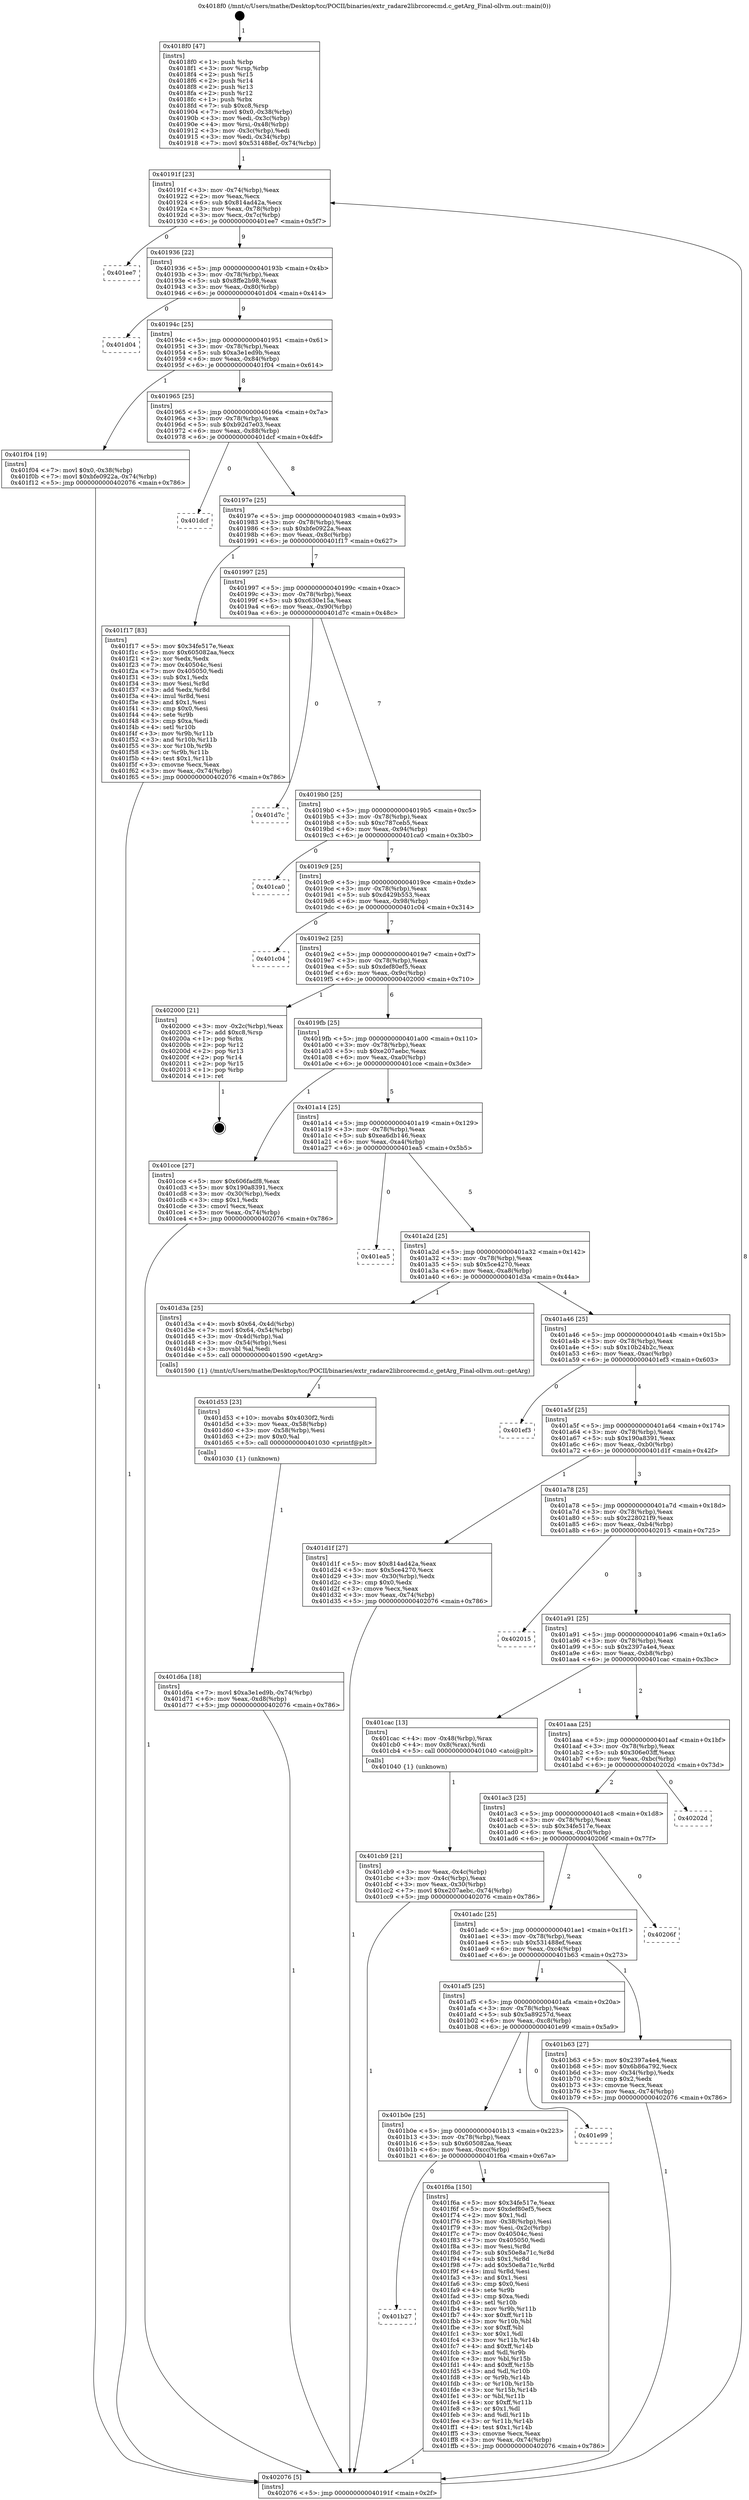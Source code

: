 digraph "0x4018f0" {
  label = "0x4018f0 (/mnt/c/Users/mathe/Desktop/tcc/POCII/binaries/extr_radare2librcorecmd.c_getArg_Final-ollvm.out::main(0))"
  labelloc = "t"
  node[shape=record]

  Entry [label="",width=0.3,height=0.3,shape=circle,fillcolor=black,style=filled]
  "0x40191f" [label="{
     0x40191f [23]\l
     | [instrs]\l
     &nbsp;&nbsp;0x40191f \<+3\>: mov -0x74(%rbp),%eax\l
     &nbsp;&nbsp;0x401922 \<+2\>: mov %eax,%ecx\l
     &nbsp;&nbsp;0x401924 \<+6\>: sub $0x814ad42a,%ecx\l
     &nbsp;&nbsp;0x40192a \<+3\>: mov %eax,-0x78(%rbp)\l
     &nbsp;&nbsp;0x40192d \<+3\>: mov %ecx,-0x7c(%rbp)\l
     &nbsp;&nbsp;0x401930 \<+6\>: je 0000000000401ee7 \<main+0x5f7\>\l
  }"]
  "0x401ee7" [label="{
     0x401ee7\l
  }", style=dashed]
  "0x401936" [label="{
     0x401936 [22]\l
     | [instrs]\l
     &nbsp;&nbsp;0x401936 \<+5\>: jmp 000000000040193b \<main+0x4b\>\l
     &nbsp;&nbsp;0x40193b \<+3\>: mov -0x78(%rbp),%eax\l
     &nbsp;&nbsp;0x40193e \<+5\>: sub $0x8ffe2b98,%eax\l
     &nbsp;&nbsp;0x401943 \<+3\>: mov %eax,-0x80(%rbp)\l
     &nbsp;&nbsp;0x401946 \<+6\>: je 0000000000401d04 \<main+0x414\>\l
  }"]
  Exit [label="",width=0.3,height=0.3,shape=circle,fillcolor=black,style=filled,peripheries=2]
  "0x401d04" [label="{
     0x401d04\l
  }", style=dashed]
  "0x40194c" [label="{
     0x40194c [25]\l
     | [instrs]\l
     &nbsp;&nbsp;0x40194c \<+5\>: jmp 0000000000401951 \<main+0x61\>\l
     &nbsp;&nbsp;0x401951 \<+3\>: mov -0x78(%rbp),%eax\l
     &nbsp;&nbsp;0x401954 \<+5\>: sub $0xa3e1ed9b,%eax\l
     &nbsp;&nbsp;0x401959 \<+6\>: mov %eax,-0x84(%rbp)\l
     &nbsp;&nbsp;0x40195f \<+6\>: je 0000000000401f04 \<main+0x614\>\l
  }"]
  "0x401b27" [label="{
     0x401b27\l
  }", style=dashed]
  "0x401f04" [label="{
     0x401f04 [19]\l
     | [instrs]\l
     &nbsp;&nbsp;0x401f04 \<+7\>: movl $0x0,-0x38(%rbp)\l
     &nbsp;&nbsp;0x401f0b \<+7\>: movl $0xbfe0922a,-0x74(%rbp)\l
     &nbsp;&nbsp;0x401f12 \<+5\>: jmp 0000000000402076 \<main+0x786\>\l
  }"]
  "0x401965" [label="{
     0x401965 [25]\l
     | [instrs]\l
     &nbsp;&nbsp;0x401965 \<+5\>: jmp 000000000040196a \<main+0x7a\>\l
     &nbsp;&nbsp;0x40196a \<+3\>: mov -0x78(%rbp),%eax\l
     &nbsp;&nbsp;0x40196d \<+5\>: sub $0xb92d7e03,%eax\l
     &nbsp;&nbsp;0x401972 \<+6\>: mov %eax,-0x88(%rbp)\l
     &nbsp;&nbsp;0x401978 \<+6\>: je 0000000000401dcf \<main+0x4df\>\l
  }"]
  "0x401f6a" [label="{
     0x401f6a [150]\l
     | [instrs]\l
     &nbsp;&nbsp;0x401f6a \<+5\>: mov $0x34fe517e,%eax\l
     &nbsp;&nbsp;0x401f6f \<+5\>: mov $0xdef80ef5,%ecx\l
     &nbsp;&nbsp;0x401f74 \<+2\>: mov $0x1,%dl\l
     &nbsp;&nbsp;0x401f76 \<+3\>: mov -0x38(%rbp),%esi\l
     &nbsp;&nbsp;0x401f79 \<+3\>: mov %esi,-0x2c(%rbp)\l
     &nbsp;&nbsp;0x401f7c \<+7\>: mov 0x40504c,%esi\l
     &nbsp;&nbsp;0x401f83 \<+7\>: mov 0x405050,%edi\l
     &nbsp;&nbsp;0x401f8a \<+3\>: mov %esi,%r8d\l
     &nbsp;&nbsp;0x401f8d \<+7\>: sub $0x50e8a71c,%r8d\l
     &nbsp;&nbsp;0x401f94 \<+4\>: sub $0x1,%r8d\l
     &nbsp;&nbsp;0x401f98 \<+7\>: add $0x50e8a71c,%r8d\l
     &nbsp;&nbsp;0x401f9f \<+4\>: imul %r8d,%esi\l
     &nbsp;&nbsp;0x401fa3 \<+3\>: and $0x1,%esi\l
     &nbsp;&nbsp;0x401fa6 \<+3\>: cmp $0x0,%esi\l
     &nbsp;&nbsp;0x401fa9 \<+4\>: sete %r9b\l
     &nbsp;&nbsp;0x401fad \<+3\>: cmp $0xa,%edi\l
     &nbsp;&nbsp;0x401fb0 \<+4\>: setl %r10b\l
     &nbsp;&nbsp;0x401fb4 \<+3\>: mov %r9b,%r11b\l
     &nbsp;&nbsp;0x401fb7 \<+4\>: xor $0xff,%r11b\l
     &nbsp;&nbsp;0x401fbb \<+3\>: mov %r10b,%bl\l
     &nbsp;&nbsp;0x401fbe \<+3\>: xor $0xff,%bl\l
     &nbsp;&nbsp;0x401fc1 \<+3\>: xor $0x1,%dl\l
     &nbsp;&nbsp;0x401fc4 \<+3\>: mov %r11b,%r14b\l
     &nbsp;&nbsp;0x401fc7 \<+4\>: and $0xff,%r14b\l
     &nbsp;&nbsp;0x401fcb \<+3\>: and %dl,%r9b\l
     &nbsp;&nbsp;0x401fce \<+3\>: mov %bl,%r15b\l
     &nbsp;&nbsp;0x401fd1 \<+4\>: and $0xff,%r15b\l
     &nbsp;&nbsp;0x401fd5 \<+3\>: and %dl,%r10b\l
     &nbsp;&nbsp;0x401fd8 \<+3\>: or %r9b,%r14b\l
     &nbsp;&nbsp;0x401fdb \<+3\>: or %r10b,%r15b\l
     &nbsp;&nbsp;0x401fde \<+3\>: xor %r15b,%r14b\l
     &nbsp;&nbsp;0x401fe1 \<+3\>: or %bl,%r11b\l
     &nbsp;&nbsp;0x401fe4 \<+4\>: xor $0xff,%r11b\l
     &nbsp;&nbsp;0x401fe8 \<+3\>: or $0x1,%dl\l
     &nbsp;&nbsp;0x401feb \<+3\>: and %dl,%r11b\l
     &nbsp;&nbsp;0x401fee \<+3\>: or %r11b,%r14b\l
     &nbsp;&nbsp;0x401ff1 \<+4\>: test $0x1,%r14b\l
     &nbsp;&nbsp;0x401ff5 \<+3\>: cmovne %ecx,%eax\l
     &nbsp;&nbsp;0x401ff8 \<+3\>: mov %eax,-0x74(%rbp)\l
     &nbsp;&nbsp;0x401ffb \<+5\>: jmp 0000000000402076 \<main+0x786\>\l
  }"]
  "0x401dcf" [label="{
     0x401dcf\l
  }", style=dashed]
  "0x40197e" [label="{
     0x40197e [25]\l
     | [instrs]\l
     &nbsp;&nbsp;0x40197e \<+5\>: jmp 0000000000401983 \<main+0x93\>\l
     &nbsp;&nbsp;0x401983 \<+3\>: mov -0x78(%rbp),%eax\l
     &nbsp;&nbsp;0x401986 \<+5\>: sub $0xbfe0922a,%eax\l
     &nbsp;&nbsp;0x40198b \<+6\>: mov %eax,-0x8c(%rbp)\l
     &nbsp;&nbsp;0x401991 \<+6\>: je 0000000000401f17 \<main+0x627\>\l
  }"]
  "0x401b0e" [label="{
     0x401b0e [25]\l
     | [instrs]\l
     &nbsp;&nbsp;0x401b0e \<+5\>: jmp 0000000000401b13 \<main+0x223\>\l
     &nbsp;&nbsp;0x401b13 \<+3\>: mov -0x78(%rbp),%eax\l
     &nbsp;&nbsp;0x401b16 \<+5\>: sub $0x605082aa,%eax\l
     &nbsp;&nbsp;0x401b1b \<+6\>: mov %eax,-0xcc(%rbp)\l
     &nbsp;&nbsp;0x401b21 \<+6\>: je 0000000000401f6a \<main+0x67a\>\l
  }"]
  "0x401f17" [label="{
     0x401f17 [83]\l
     | [instrs]\l
     &nbsp;&nbsp;0x401f17 \<+5\>: mov $0x34fe517e,%eax\l
     &nbsp;&nbsp;0x401f1c \<+5\>: mov $0x605082aa,%ecx\l
     &nbsp;&nbsp;0x401f21 \<+2\>: xor %edx,%edx\l
     &nbsp;&nbsp;0x401f23 \<+7\>: mov 0x40504c,%esi\l
     &nbsp;&nbsp;0x401f2a \<+7\>: mov 0x405050,%edi\l
     &nbsp;&nbsp;0x401f31 \<+3\>: sub $0x1,%edx\l
     &nbsp;&nbsp;0x401f34 \<+3\>: mov %esi,%r8d\l
     &nbsp;&nbsp;0x401f37 \<+3\>: add %edx,%r8d\l
     &nbsp;&nbsp;0x401f3a \<+4\>: imul %r8d,%esi\l
     &nbsp;&nbsp;0x401f3e \<+3\>: and $0x1,%esi\l
     &nbsp;&nbsp;0x401f41 \<+3\>: cmp $0x0,%esi\l
     &nbsp;&nbsp;0x401f44 \<+4\>: sete %r9b\l
     &nbsp;&nbsp;0x401f48 \<+3\>: cmp $0xa,%edi\l
     &nbsp;&nbsp;0x401f4b \<+4\>: setl %r10b\l
     &nbsp;&nbsp;0x401f4f \<+3\>: mov %r9b,%r11b\l
     &nbsp;&nbsp;0x401f52 \<+3\>: and %r10b,%r11b\l
     &nbsp;&nbsp;0x401f55 \<+3\>: xor %r10b,%r9b\l
     &nbsp;&nbsp;0x401f58 \<+3\>: or %r9b,%r11b\l
     &nbsp;&nbsp;0x401f5b \<+4\>: test $0x1,%r11b\l
     &nbsp;&nbsp;0x401f5f \<+3\>: cmovne %ecx,%eax\l
     &nbsp;&nbsp;0x401f62 \<+3\>: mov %eax,-0x74(%rbp)\l
     &nbsp;&nbsp;0x401f65 \<+5\>: jmp 0000000000402076 \<main+0x786\>\l
  }"]
  "0x401997" [label="{
     0x401997 [25]\l
     | [instrs]\l
     &nbsp;&nbsp;0x401997 \<+5\>: jmp 000000000040199c \<main+0xac\>\l
     &nbsp;&nbsp;0x40199c \<+3\>: mov -0x78(%rbp),%eax\l
     &nbsp;&nbsp;0x40199f \<+5\>: sub $0xc630e15a,%eax\l
     &nbsp;&nbsp;0x4019a4 \<+6\>: mov %eax,-0x90(%rbp)\l
     &nbsp;&nbsp;0x4019aa \<+6\>: je 0000000000401d7c \<main+0x48c\>\l
  }"]
  "0x401e99" [label="{
     0x401e99\l
  }", style=dashed]
  "0x401d7c" [label="{
     0x401d7c\l
  }", style=dashed]
  "0x4019b0" [label="{
     0x4019b0 [25]\l
     | [instrs]\l
     &nbsp;&nbsp;0x4019b0 \<+5\>: jmp 00000000004019b5 \<main+0xc5\>\l
     &nbsp;&nbsp;0x4019b5 \<+3\>: mov -0x78(%rbp),%eax\l
     &nbsp;&nbsp;0x4019b8 \<+5\>: sub $0xc787ceb5,%eax\l
     &nbsp;&nbsp;0x4019bd \<+6\>: mov %eax,-0x94(%rbp)\l
     &nbsp;&nbsp;0x4019c3 \<+6\>: je 0000000000401ca0 \<main+0x3b0\>\l
  }"]
  "0x401d6a" [label="{
     0x401d6a [18]\l
     | [instrs]\l
     &nbsp;&nbsp;0x401d6a \<+7\>: movl $0xa3e1ed9b,-0x74(%rbp)\l
     &nbsp;&nbsp;0x401d71 \<+6\>: mov %eax,-0xd8(%rbp)\l
     &nbsp;&nbsp;0x401d77 \<+5\>: jmp 0000000000402076 \<main+0x786\>\l
  }"]
  "0x401ca0" [label="{
     0x401ca0\l
  }", style=dashed]
  "0x4019c9" [label="{
     0x4019c9 [25]\l
     | [instrs]\l
     &nbsp;&nbsp;0x4019c9 \<+5\>: jmp 00000000004019ce \<main+0xde\>\l
     &nbsp;&nbsp;0x4019ce \<+3\>: mov -0x78(%rbp),%eax\l
     &nbsp;&nbsp;0x4019d1 \<+5\>: sub $0xd429b553,%eax\l
     &nbsp;&nbsp;0x4019d6 \<+6\>: mov %eax,-0x98(%rbp)\l
     &nbsp;&nbsp;0x4019dc \<+6\>: je 0000000000401c04 \<main+0x314\>\l
  }"]
  "0x401d53" [label="{
     0x401d53 [23]\l
     | [instrs]\l
     &nbsp;&nbsp;0x401d53 \<+10\>: movabs $0x4030f2,%rdi\l
     &nbsp;&nbsp;0x401d5d \<+3\>: mov %eax,-0x58(%rbp)\l
     &nbsp;&nbsp;0x401d60 \<+3\>: mov -0x58(%rbp),%esi\l
     &nbsp;&nbsp;0x401d63 \<+2\>: mov $0x0,%al\l
     &nbsp;&nbsp;0x401d65 \<+5\>: call 0000000000401030 \<printf@plt\>\l
     | [calls]\l
     &nbsp;&nbsp;0x401030 \{1\} (unknown)\l
  }"]
  "0x401c04" [label="{
     0x401c04\l
  }", style=dashed]
  "0x4019e2" [label="{
     0x4019e2 [25]\l
     | [instrs]\l
     &nbsp;&nbsp;0x4019e2 \<+5\>: jmp 00000000004019e7 \<main+0xf7\>\l
     &nbsp;&nbsp;0x4019e7 \<+3\>: mov -0x78(%rbp),%eax\l
     &nbsp;&nbsp;0x4019ea \<+5\>: sub $0xdef80ef5,%eax\l
     &nbsp;&nbsp;0x4019ef \<+6\>: mov %eax,-0x9c(%rbp)\l
     &nbsp;&nbsp;0x4019f5 \<+6\>: je 0000000000402000 \<main+0x710\>\l
  }"]
  "0x401cb9" [label="{
     0x401cb9 [21]\l
     | [instrs]\l
     &nbsp;&nbsp;0x401cb9 \<+3\>: mov %eax,-0x4c(%rbp)\l
     &nbsp;&nbsp;0x401cbc \<+3\>: mov -0x4c(%rbp),%eax\l
     &nbsp;&nbsp;0x401cbf \<+3\>: mov %eax,-0x30(%rbp)\l
     &nbsp;&nbsp;0x401cc2 \<+7\>: movl $0xe207aebc,-0x74(%rbp)\l
     &nbsp;&nbsp;0x401cc9 \<+5\>: jmp 0000000000402076 \<main+0x786\>\l
  }"]
  "0x402000" [label="{
     0x402000 [21]\l
     | [instrs]\l
     &nbsp;&nbsp;0x402000 \<+3\>: mov -0x2c(%rbp),%eax\l
     &nbsp;&nbsp;0x402003 \<+7\>: add $0xc8,%rsp\l
     &nbsp;&nbsp;0x40200a \<+1\>: pop %rbx\l
     &nbsp;&nbsp;0x40200b \<+2\>: pop %r12\l
     &nbsp;&nbsp;0x40200d \<+2\>: pop %r13\l
     &nbsp;&nbsp;0x40200f \<+2\>: pop %r14\l
     &nbsp;&nbsp;0x402011 \<+2\>: pop %r15\l
     &nbsp;&nbsp;0x402013 \<+1\>: pop %rbp\l
     &nbsp;&nbsp;0x402014 \<+1\>: ret\l
  }"]
  "0x4019fb" [label="{
     0x4019fb [25]\l
     | [instrs]\l
     &nbsp;&nbsp;0x4019fb \<+5\>: jmp 0000000000401a00 \<main+0x110\>\l
     &nbsp;&nbsp;0x401a00 \<+3\>: mov -0x78(%rbp),%eax\l
     &nbsp;&nbsp;0x401a03 \<+5\>: sub $0xe207aebc,%eax\l
     &nbsp;&nbsp;0x401a08 \<+6\>: mov %eax,-0xa0(%rbp)\l
     &nbsp;&nbsp;0x401a0e \<+6\>: je 0000000000401cce \<main+0x3de\>\l
  }"]
  "0x4018f0" [label="{
     0x4018f0 [47]\l
     | [instrs]\l
     &nbsp;&nbsp;0x4018f0 \<+1\>: push %rbp\l
     &nbsp;&nbsp;0x4018f1 \<+3\>: mov %rsp,%rbp\l
     &nbsp;&nbsp;0x4018f4 \<+2\>: push %r15\l
     &nbsp;&nbsp;0x4018f6 \<+2\>: push %r14\l
     &nbsp;&nbsp;0x4018f8 \<+2\>: push %r13\l
     &nbsp;&nbsp;0x4018fa \<+2\>: push %r12\l
     &nbsp;&nbsp;0x4018fc \<+1\>: push %rbx\l
     &nbsp;&nbsp;0x4018fd \<+7\>: sub $0xc8,%rsp\l
     &nbsp;&nbsp;0x401904 \<+7\>: movl $0x0,-0x38(%rbp)\l
     &nbsp;&nbsp;0x40190b \<+3\>: mov %edi,-0x3c(%rbp)\l
     &nbsp;&nbsp;0x40190e \<+4\>: mov %rsi,-0x48(%rbp)\l
     &nbsp;&nbsp;0x401912 \<+3\>: mov -0x3c(%rbp),%edi\l
     &nbsp;&nbsp;0x401915 \<+3\>: mov %edi,-0x34(%rbp)\l
     &nbsp;&nbsp;0x401918 \<+7\>: movl $0x531488ef,-0x74(%rbp)\l
  }"]
  "0x401cce" [label="{
     0x401cce [27]\l
     | [instrs]\l
     &nbsp;&nbsp;0x401cce \<+5\>: mov $0x606fadf8,%eax\l
     &nbsp;&nbsp;0x401cd3 \<+5\>: mov $0x190a8391,%ecx\l
     &nbsp;&nbsp;0x401cd8 \<+3\>: mov -0x30(%rbp),%edx\l
     &nbsp;&nbsp;0x401cdb \<+3\>: cmp $0x1,%edx\l
     &nbsp;&nbsp;0x401cde \<+3\>: cmovl %ecx,%eax\l
     &nbsp;&nbsp;0x401ce1 \<+3\>: mov %eax,-0x74(%rbp)\l
     &nbsp;&nbsp;0x401ce4 \<+5\>: jmp 0000000000402076 \<main+0x786\>\l
  }"]
  "0x401a14" [label="{
     0x401a14 [25]\l
     | [instrs]\l
     &nbsp;&nbsp;0x401a14 \<+5\>: jmp 0000000000401a19 \<main+0x129\>\l
     &nbsp;&nbsp;0x401a19 \<+3\>: mov -0x78(%rbp),%eax\l
     &nbsp;&nbsp;0x401a1c \<+5\>: sub $0xea6db146,%eax\l
     &nbsp;&nbsp;0x401a21 \<+6\>: mov %eax,-0xa4(%rbp)\l
     &nbsp;&nbsp;0x401a27 \<+6\>: je 0000000000401ea5 \<main+0x5b5\>\l
  }"]
  "0x402076" [label="{
     0x402076 [5]\l
     | [instrs]\l
     &nbsp;&nbsp;0x402076 \<+5\>: jmp 000000000040191f \<main+0x2f\>\l
  }"]
  "0x401ea5" [label="{
     0x401ea5\l
  }", style=dashed]
  "0x401a2d" [label="{
     0x401a2d [25]\l
     | [instrs]\l
     &nbsp;&nbsp;0x401a2d \<+5\>: jmp 0000000000401a32 \<main+0x142\>\l
     &nbsp;&nbsp;0x401a32 \<+3\>: mov -0x78(%rbp),%eax\l
     &nbsp;&nbsp;0x401a35 \<+5\>: sub $0x5ce4270,%eax\l
     &nbsp;&nbsp;0x401a3a \<+6\>: mov %eax,-0xa8(%rbp)\l
     &nbsp;&nbsp;0x401a40 \<+6\>: je 0000000000401d3a \<main+0x44a\>\l
  }"]
  "0x401af5" [label="{
     0x401af5 [25]\l
     | [instrs]\l
     &nbsp;&nbsp;0x401af5 \<+5\>: jmp 0000000000401afa \<main+0x20a\>\l
     &nbsp;&nbsp;0x401afa \<+3\>: mov -0x78(%rbp),%eax\l
     &nbsp;&nbsp;0x401afd \<+5\>: sub $0x5a89257d,%eax\l
     &nbsp;&nbsp;0x401b02 \<+6\>: mov %eax,-0xc8(%rbp)\l
     &nbsp;&nbsp;0x401b08 \<+6\>: je 0000000000401e99 \<main+0x5a9\>\l
  }"]
  "0x401d3a" [label="{
     0x401d3a [25]\l
     | [instrs]\l
     &nbsp;&nbsp;0x401d3a \<+4\>: movb $0x64,-0x4d(%rbp)\l
     &nbsp;&nbsp;0x401d3e \<+7\>: movl $0x64,-0x54(%rbp)\l
     &nbsp;&nbsp;0x401d45 \<+3\>: mov -0x4d(%rbp),%al\l
     &nbsp;&nbsp;0x401d48 \<+3\>: mov -0x54(%rbp),%esi\l
     &nbsp;&nbsp;0x401d4b \<+3\>: movsbl %al,%edi\l
     &nbsp;&nbsp;0x401d4e \<+5\>: call 0000000000401590 \<getArg\>\l
     | [calls]\l
     &nbsp;&nbsp;0x401590 \{1\} (/mnt/c/Users/mathe/Desktop/tcc/POCII/binaries/extr_radare2librcorecmd.c_getArg_Final-ollvm.out::getArg)\l
  }"]
  "0x401a46" [label="{
     0x401a46 [25]\l
     | [instrs]\l
     &nbsp;&nbsp;0x401a46 \<+5\>: jmp 0000000000401a4b \<main+0x15b\>\l
     &nbsp;&nbsp;0x401a4b \<+3\>: mov -0x78(%rbp),%eax\l
     &nbsp;&nbsp;0x401a4e \<+5\>: sub $0x10b24b2c,%eax\l
     &nbsp;&nbsp;0x401a53 \<+6\>: mov %eax,-0xac(%rbp)\l
     &nbsp;&nbsp;0x401a59 \<+6\>: je 0000000000401ef3 \<main+0x603\>\l
  }"]
  "0x401b63" [label="{
     0x401b63 [27]\l
     | [instrs]\l
     &nbsp;&nbsp;0x401b63 \<+5\>: mov $0x2397a4e4,%eax\l
     &nbsp;&nbsp;0x401b68 \<+5\>: mov $0x6b86a792,%ecx\l
     &nbsp;&nbsp;0x401b6d \<+3\>: mov -0x34(%rbp),%edx\l
     &nbsp;&nbsp;0x401b70 \<+3\>: cmp $0x2,%edx\l
     &nbsp;&nbsp;0x401b73 \<+3\>: cmovne %ecx,%eax\l
     &nbsp;&nbsp;0x401b76 \<+3\>: mov %eax,-0x74(%rbp)\l
     &nbsp;&nbsp;0x401b79 \<+5\>: jmp 0000000000402076 \<main+0x786\>\l
  }"]
  "0x401ef3" [label="{
     0x401ef3\l
  }", style=dashed]
  "0x401a5f" [label="{
     0x401a5f [25]\l
     | [instrs]\l
     &nbsp;&nbsp;0x401a5f \<+5\>: jmp 0000000000401a64 \<main+0x174\>\l
     &nbsp;&nbsp;0x401a64 \<+3\>: mov -0x78(%rbp),%eax\l
     &nbsp;&nbsp;0x401a67 \<+5\>: sub $0x190a8391,%eax\l
     &nbsp;&nbsp;0x401a6c \<+6\>: mov %eax,-0xb0(%rbp)\l
     &nbsp;&nbsp;0x401a72 \<+6\>: je 0000000000401d1f \<main+0x42f\>\l
  }"]
  "0x401adc" [label="{
     0x401adc [25]\l
     | [instrs]\l
     &nbsp;&nbsp;0x401adc \<+5\>: jmp 0000000000401ae1 \<main+0x1f1\>\l
     &nbsp;&nbsp;0x401ae1 \<+3\>: mov -0x78(%rbp),%eax\l
     &nbsp;&nbsp;0x401ae4 \<+5\>: sub $0x531488ef,%eax\l
     &nbsp;&nbsp;0x401ae9 \<+6\>: mov %eax,-0xc4(%rbp)\l
     &nbsp;&nbsp;0x401aef \<+6\>: je 0000000000401b63 \<main+0x273\>\l
  }"]
  "0x401d1f" [label="{
     0x401d1f [27]\l
     | [instrs]\l
     &nbsp;&nbsp;0x401d1f \<+5\>: mov $0x814ad42a,%eax\l
     &nbsp;&nbsp;0x401d24 \<+5\>: mov $0x5ce4270,%ecx\l
     &nbsp;&nbsp;0x401d29 \<+3\>: mov -0x30(%rbp),%edx\l
     &nbsp;&nbsp;0x401d2c \<+3\>: cmp $0x0,%edx\l
     &nbsp;&nbsp;0x401d2f \<+3\>: cmove %ecx,%eax\l
     &nbsp;&nbsp;0x401d32 \<+3\>: mov %eax,-0x74(%rbp)\l
     &nbsp;&nbsp;0x401d35 \<+5\>: jmp 0000000000402076 \<main+0x786\>\l
  }"]
  "0x401a78" [label="{
     0x401a78 [25]\l
     | [instrs]\l
     &nbsp;&nbsp;0x401a78 \<+5\>: jmp 0000000000401a7d \<main+0x18d\>\l
     &nbsp;&nbsp;0x401a7d \<+3\>: mov -0x78(%rbp),%eax\l
     &nbsp;&nbsp;0x401a80 \<+5\>: sub $0x228021f9,%eax\l
     &nbsp;&nbsp;0x401a85 \<+6\>: mov %eax,-0xb4(%rbp)\l
     &nbsp;&nbsp;0x401a8b \<+6\>: je 0000000000402015 \<main+0x725\>\l
  }"]
  "0x40206f" [label="{
     0x40206f\l
  }", style=dashed]
  "0x402015" [label="{
     0x402015\l
  }", style=dashed]
  "0x401a91" [label="{
     0x401a91 [25]\l
     | [instrs]\l
     &nbsp;&nbsp;0x401a91 \<+5\>: jmp 0000000000401a96 \<main+0x1a6\>\l
     &nbsp;&nbsp;0x401a96 \<+3\>: mov -0x78(%rbp),%eax\l
     &nbsp;&nbsp;0x401a99 \<+5\>: sub $0x2397a4e4,%eax\l
     &nbsp;&nbsp;0x401a9e \<+6\>: mov %eax,-0xb8(%rbp)\l
     &nbsp;&nbsp;0x401aa4 \<+6\>: je 0000000000401cac \<main+0x3bc\>\l
  }"]
  "0x401ac3" [label="{
     0x401ac3 [25]\l
     | [instrs]\l
     &nbsp;&nbsp;0x401ac3 \<+5\>: jmp 0000000000401ac8 \<main+0x1d8\>\l
     &nbsp;&nbsp;0x401ac8 \<+3\>: mov -0x78(%rbp),%eax\l
     &nbsp;&nbsp;0x401acb \<+5\>: sub $0x34fe517e,%eax\l
     &nbsp;&nbsp;0x401ad0 \<+6\>: mov %eax,-0xc0(%rbp)\l
     &nbsp;&nbsp;0x401ad6 \<+6\>: je 000000000040206f \<main+0x77f\>\l
  }"]
  "0x401cac" [label="{
     0x401cac [13]\l
     | [instrs]\l
     &nbsp;&nbsp;0x401cac \<+4\>: mov -0x48(%rbp),%rax\l
     &nbsp;&nbsp;0x401cb0 \<+4\>: mov 0x8(%rax),%rdi\l
     &nbsp;&nbsp;0x401cb4 \<+5\>: call 0000000000401040 \<atoi@plt\>\l
     | [calls]\l
     &nbsp;&nbsp;0x401040 \{1\} (unknown)\l
  }"]
  "0x401aaa" [label="{
     0x401aaa [25]\l
     | [instrs]\l
     &nbsp;&nbsp;0x401aaa \<+5\>: jmp 0000000000401aaf \<main+0x1bf\>\l
     &nbsp;&nbsp;0x401aaf \<+3\>: mov -0x78(%rbp),%eax\l
     &nbsp;&nbsp;0x401ab2 \<+5\>: sub $0x306e03ff,%eax\l
     &nbsp;&nbsp;0x401ab7 \<+6\>: mov %eax,-0xbc(%rbp)\l
     &nbsp;&nbsp;0x401abd \<+6\>: je 000000000040202d \<main+0x73d\>\l
  }"]
  "0x40202d" [label="{
     0x40202d\l
  }", style=dashed]
  Entry -> "0x4018f0" [label=" 1"]
  "0x40191f" -> "0x401ee7" [label=" 0"]
  "0x40191f" -> "0x401936" [label=" 9"]
  "0x402000" -> Exit [label=" 1"]
  "0x401936" -> "0x401d04" [label=" 0"]
  "0x401936" -> "0x40194c" [label=" 9"]
  "0x401f6a" -> "0x402076" [label=" 1"]
  "0x40194c" -> "0x401f04" [label=" 1"]
  "0x40194c" -> "0x401965" [label=" 8"]
  "0x401b0e" -> "0x401b27" [label=" 0"]
  "0x401965" -> "0x401dcf" [label=" 0"]
  "0x401965" -> "0x40197e" [label=" 8"]
  "0x401b0e" -> "0x401f6a" [label=" 1"]
  "0x40197e" -> "0x401f17" [label=" 1"]
  "0x40197e" -> "0x401997" [label=" 7"]
  "0x401af5" -> "0x401b0e" [label=" 1"]
  "0x401997" -> "0x401d7c" [label=" 0"]
  "0x401997" -> "0x4019b0" [label=" 7"]
  "0x401af5" -> "0x401e99" [label=" 0"]
  "0x4019b0" -> "0x401ca0" [label=" 0"]
  "0x4019b0" -> "0x4019c9" [label=" 7"]
  "0x401f17" -> "0x402076" [label=" 1"]
  "0x4019c9" -> "0x401c04" [label=" 0"]
  "0x4019c9" -> "0x4019e2" [label=" 7"]
  "0x401f04" -> "0x402076" [label=" 1"]
  "0x4019e2" -> "0x402000" [label=" 1"]
  "0x4019e2" -> "0x4019fb" [label=" 6"]
  "0x401d6a" -> "0x402076" [label=" 1"]
  "0x4019fb" -> "0x401cce" [label=" 1"]
  "0x4019fb" -> "0x401a14" [label=" 5"]
  "0x401d53" -> "0x401d6a" [label=" 1"]
  "0x401a14" -> "0x401ea5" [label=" 0"]
  "0x401a14" -> "0x401a2d" [label=" 5"]
  "0x401d3a" -> "0x401d53" [label=" 1"]
  "0x401a2d" -> "0x401d3a" [label=" 1"]
  "0x401a2d" -> "0x401a46" [label=" 4"]
  "0x401d1f" -> "0x402076" [label=" 1"]
  "0x401a46" -> "0x401ef3" [label=" 0"]
  "0x401a46" -> "0x401a5f" [label=" 4"]
  "0x401cce" -> "0x402076" [label=" 1"]
  "0x401a5f" -> "0x401d1f" [label=" 1"]
  "0x401a5f" -> "0x401a78" [label=" 3"]
  "0x401cac" -> "0x401cb9" [label=" 1"]
  "0x401a78" -> "0x402015" [label=" 0"]
  "0x401a78" -> "0x401a91" [label=" 3"]
  "0x402076" -> "0x40191f" [label=" 8"]
  "0x401a91" -> "0x401cac" [label=" 1"]
  "0x401a91" -> "0x401aaa" [label=" 2"]
  "0x401b63" -> "0x402076" [label=" 1"]
  "0x401aaa" -> "0x40202d" [label=" 0"]
  "0x401aaa" -> "0x401ac3" [label=" 2"]
  "0x4018f0" -> "0x40191f" [label=" 1"]
  "0x401ac3" -> "0x40206f" [label=" 0"]
  "0x401ac3" -> "0x401adc" [label=" 2"]
  "0x401cb9" -> "0x402076" [label=" 1"]
  "0x401adc" -> "0x401b63" [label=" 1"]
  "0x401adc" -> "0x401af5" [label=" 1"]
}

